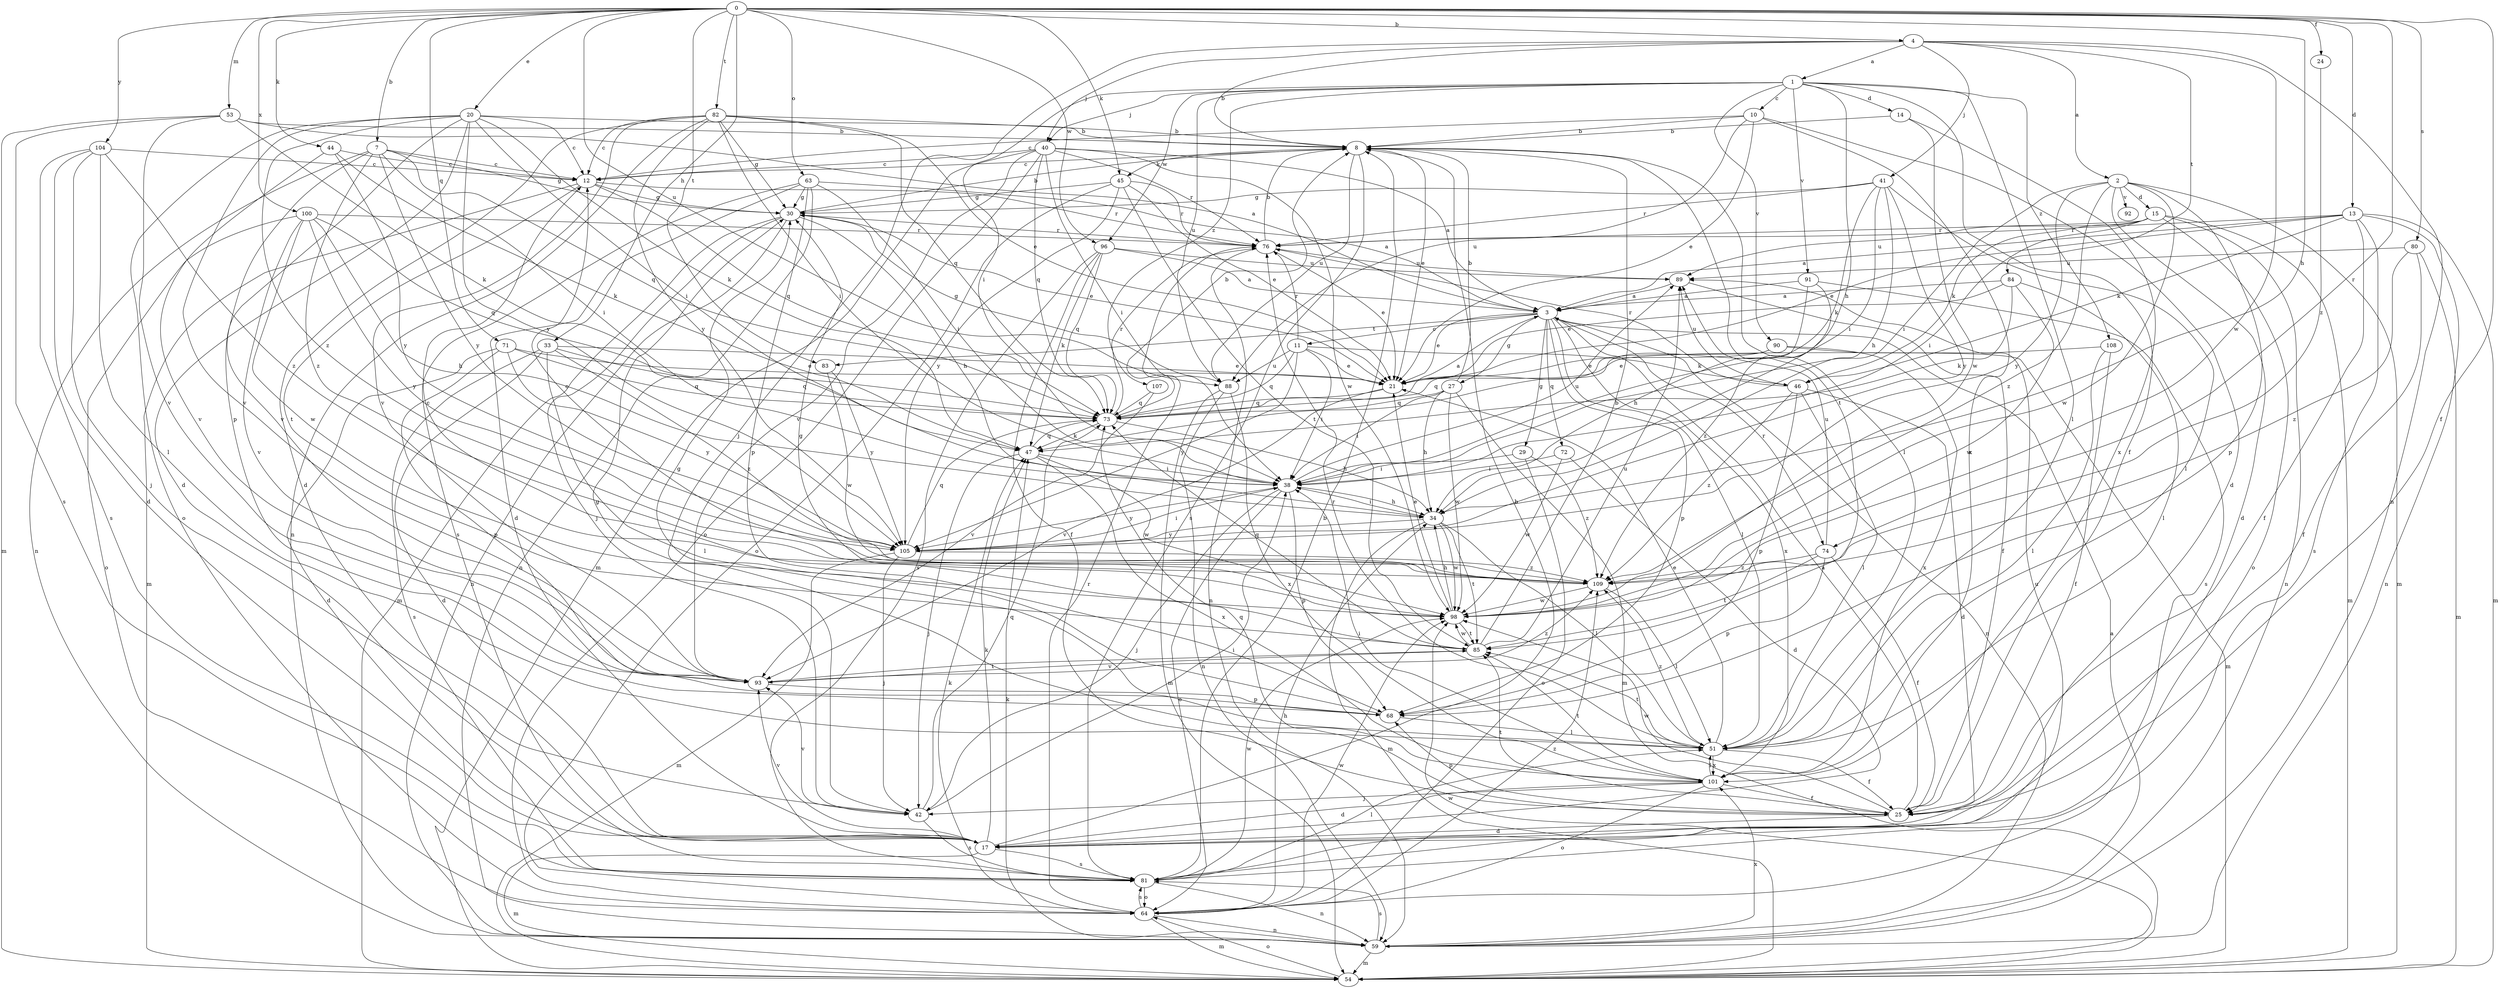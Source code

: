 strict digraph  {
0;
1;
2;
3;
4;
7;
8;
10;
11;
12;
13;
14;
15;
17;
20;
21;
24;
25;
27;
29;
30;
33;
34;
38;
40;
41;
42;
44;
45;
46;
47;
51;
53;
54;
59;
63;
64;
68;
71;
72;
73;
74;
76;
80;
81;
82;
83;
84;
85;
88;
89;
90;
91;
92;
93;
96;
98;
100;
101;
104;
105;
107;
108;
109;
0 -> 4  [label=b];
0 -> 7  [label=b];
0 -> 13  [label=d];
0 -> 20  [label=e];
0 -> 24  [label=f];
0 -> 25  [label=f];
0 -> 33  [label=h];
0 -> 34  [label=h];
0 -> 44  [label=k];
0 -> 45  [label=k];
0 -> 53  [label=m];
0 -> 63  [label=o];
0 -> 71  [label=q];
0 -> 74  [label=r];
0 -> 80  [label=s];
0 -> 82  [label=t];
0 -> 83  [label=t];
0 -> 88  [label=u];
0 -> 96  [label=w];
0 -> 100  [label=x];
0 -> 104  [label=y];
1 -> 10  [label=c];
1 -> 14  [label=d];
1 -> 25  [label=f];
1 -> 34  [label=h];
1 -> 38  [label=i];
1 -> 40  [label=j];
1 -> 51  [label=l];
1 -> 88  [label=u];
1 -> 90  [label=v];
1 -> 91  [label=v];
1 -> 96  [label=w];
1 -> 107  [label=z];
1 -> 108  [label=z];
2 -> 15  [label=d];
2 -> 17  [label=d];
2 -> 38  [label=i];
2 -> 54  [label=m];
2 -> 68  [label=p];
2 -> 92  [label=v];
2 -> 98  [label=w];
2 -> 105  [label=y];
2 -> 109  [label=z];
3 -> 11  [label=c];
3 -> 21  [label=e];
3 -> 27  [label=g];
3 -> 29  [label=g];
3 -> 51  [label=l];
3 -> 59  [label=n];
3 -> 68  [label=p];
3 -> 72  [label=q];
3 -> 74  [label=r];
3 -> 83  [label=t];
3 -> 101  [label=x];
4 -> 1  [label=a];
4 -> 2  [label=a];
4 -> 8  [label=b];
4 -> 40  [label=j];
4 -> 41  [label=j];
4 -> 42  [label=j];
4 -> 59  [label=n];
4 -> 84  [label=t];
4 -> 98  [label=w];
7 -> 12  [label=c];
7 -> 30  [label=g];
7 -> 38  [label=i];
7 -> 59  [label=n];
7 -> 73  [label=q];
7 -> 93  [label=v];
7 -> 105  [label=y];
7 -> 109  [label=z];
8 -> 12  [label=c];
8 -> 21  [label=e];
8 -> 45  [label=k];
8 -> 51  [label=l];
8 -> 81  [label=s];
8 -> 85  [label=t];
8 -> 88  [label=u];
10 -> 8  [label=b];
10 -> 12  [label=c];
10 -> 17  [label=d];
10 -> 21  [label=e];
10 -> 88  [label=u];
10 -> 101  [label=x];
11 -> 21  [label=e];
11 -> 38  [label=i];
11 -> 46  [label=k];
11 -> 73  [label=q];
11 -> 76  [label=r];
11 -> 88  [label=u];
11 -> 105  [label=y];
12 -> 30  [label=g];
12 -> 54  [label=m];
12 -> 73  [label=q];
12 -> 76  [label=r];
12 -> 85  [label=t];
13 -> 3  [label=a];
13 -> 21  [label=e];
13 -> 25  [label=f];
13 -> 46  [label=k];
13 -> 54  [label=m];
13 -> 59  [label=n];
13 -> 76  [label=r];
13 -> 81  [label=s];
14 -> 8  [label=b];
14 -> 98  [label=w];
14 -> 101  [label=x];
15 -> 38  [label=i];
15 -> 46  [label=k];
15 -> 54  [label=m];
15 -> 59  [label=n];
15 -> 64  [label=o];
15 -> 76  [label=r];
15 -> 89  [label=u];
17 -> 8  [label=b];
17 -> 47  [label=k];
17 -> 54  [label=m];
17 -> 81  [label=s];
17 -> 93  [label=v];
20 -> 8  [label=b];
20 -> 12  [label=c];
20 -> 17  [label=d];
20 -> 38  [label=i];
20 -> 47  [label=k];
20 -> 64  [label=o];
20 -> 68  [label=p];
20 -> 93  [label=v];
20 -> 105  [label=y];
20 -> 109  [label=z];
21 -> 73  [label=q];
21 -> 93  [label=v];
24 -> 109  [label=z];
25 -> 3  [label=a];
25 -> 17  [label=d];
25 -> 68  [label=p];
25 -> 73  [label=q];
25 -> 85  [label=t];
25 -> 98  [label=w];
27 -> 8  [label=b];
27 -> 34  [label=h];
27 -> 38  [label=i];
27 -> 54  [label=m];
27 -> 73  [label=q];
27 -> 98  [label=w];
29 -> 38  [label=i];
29 -> 64  [label=o];
29 -> 109  [label=z];
30 -> 8  [label=b];
30 -> 21  [label=e];
30 -> 34  [label=h];
30 -> 42  [label=j];
30 -> 54  [label=m];
30 -> 59  [label=n];
30 -> 76  [label=r];
33 -> 17  [label=d];
33 -> 21  [label=e];
33 -> 51  [label=l];
33 -> 73  [label=q];
33 -> 81  [label=s];
33 -> 109  [label=z];
34 -> 38  [label=i];
34 -> 51  [label=l];
34 -> 54  [label=m];
34 -> 85  [label=t];
34 -> 98  [label=w];
34 -> 105  [label=y];
38 -> 34  [label=h];
38 -> 42  [label=j];
38 -> 64  [label=o];
38 -> 68  [label=p];
38 -> 89  [label=u];
38 -> 105  [label=y];
40 -> 3  [label=a];
40 -> 12  [label=c];
40 -> 38  [label=i];
40 -> 54  [label=m];
40 -> 64  [label=o];
40 -> 73  [label=q];
40 -> 76  [label=r];
40 -> 93  [label=v];
40 -> 98  [label=w];
41 -> 30  [label=g];
41 -> 34  [label=h];
41 -> 38  [label=i];
41 -> 47  [label=k];
41 -> 51  [label=l];
41 -> 76  [label=r];
41 -> 105  [label=y];
42 -> 38  [label=i];
42 -> 73  [label=q];
42 -> 81  [label=s];
42 -> 93  [label=v];
44 -> 12  [label=c];
44 -> 47  [label=k];
44 -> 93  [label=v];
44 -> 105  [label=y];
45 -> 21  [label=e];
45 -> 30  [label=g];
45 -> 64  [label=o];
45 -> 76  [label=r];
45 -> 85  [label=t];
45 -> 105  [label=y];
46 -> 17  [label=d];
46 -> 51  [label=l];
46 -> 68  [label=p];
46 -> 76  [label=r];
46 -> 89  [label=u];
46 -> 109  [label=z];
47 -> 38  [label=i];
47 -> 42  [label=j];
47 -> 73  [label=q];
47 -> 98  [label=w];
47 -> 101  [label=x];
51 -> 21  [label=e];
51 -> 25  [label=f];
51 -> 76  [label=r];
51 -> 85  [label=t];
51 -> 101  [label=x];
51 -> 109  [label=z];
53 -> 3  [label=a];
53 -> 8  [label=b];
53 -> 47  [label=k];
53 -> 54  [label=m];
53 -> 81  [label=s];
53 -> 93  [label=v];
54 -> 64  [label=o];
54 -> 98  [label=w];
59 -> 3  [label=a];
59 -> 47  [label=k];
59 -> 54  [label=m];
59 -> 81  [label=s];
59 -> 101  [label=x];
63 -> 3  [label=a];
63 -> 17  [label=d];
63 -> 30  [label=g];
63 -> 38  [label=i];
63 -> 59  [label=n];
63 -> 68  [label=p];
63 -> 81  [label=s];
64 -> 34  [label=h];
64 -> 47  [label=k];
64 -> 54  [label=m];
64 -> 59  [label=n];
64 -> 76  [label=r];
64 -> 81  [label=s];
64 -> 98  [label=w];
64 -> 109  [label=z];
68 -> 30  [label=g];
68 -> 51  [label=l];
71 -> 17  [label=d];
71 -> 21  [label=e];
71 -> 68  [label=p];
71 -> 73  [label=q];
71 -> 105  [label=y];
72 -> 17  [label=d];
72 -> 38  [label=i];
72 -> 98  [label=w];
73 -> 3  [label=a];
73 -> 8  [label=b];
73 -> 34  [label=h];
73 -> 47  [label=k];
73 -> 76  [label=r];
74 -> 25  [label=f];
74 -> 68  [label=p];
74 -> 85  [label=t];
74 -> 89  [label=u];
74 -> 109  [label=z];
76 -> 8  [label=b];
76 -> 21  [label=e];
76 -> 59  [label=n];
76 -> 89  [label=u];
80 -> 25  [label=f];
80 -> 54  [label=m];
80 -> 89  [label=u];
80 -> 109  [label=z];
81 -> 8  [label=b];
81 -> 51  [label=l];
81 -> 59  [label=n];
81 -> 64  [label=o];
81 -> 89  [label=u];
81 -> 98  [label=w];
82 -> 8  [label=b];
82 -> 12  [label=c];
82 -> 17  [label=d];
82 -> 21  [label=e];
82 -> 30  [label=g];
82 -> 38  [label=i];
82 -> 59  [label=n];
82 -> 73  [label=q];
82 -> 93  [label=v];
82 -> 105  [label=y];
83 -> 98  [label=w];
83 -> 105  [label=y];
84 -> 3  [label=a];
84 -> 21  [label=e];
84 -> 47  [label=k];
84 -> 51  [label=l];
84 -> 98  [label=w];
85 -> 8  [label=b];
85 -> 30  [label=g];
85 -> 73  [label=q];
85 -> 89  [label=u];
85 -> 93  [label=v];
85 -> 98  [label=w];
88 -> 30  [label=g];
88 -> 54  [label=m];
88 -> 59  [label=n];
88 -> 101  [label=x];
89 -> 3  [label=a];
89 -> 25  [label=f];
90 -> 21  [label=e];
90 -> 54  [label=m];
90 -> 73  [label=q];
90 -> 101  [label=x];
91 -> 3  [label=a];
91 -> 34  [label=h];
91 -> 81  [label=s];
91 -> 109  [label=z];
93 -> 68  [label=p];
93 -> 85  [label=t];
93 -> 109  [label=z];
96 -> 3  [label=a];
96 -> 25  [label=f];
96 -> 47  [label=k];
96 -> 73  [label=q];
96 -> 81  [label=s];
96 -> 89  [label=u];
98 -> 12  [label=c];
98 -> 21  [label=e];
98 -> 34  [label=h];
98 -> 85  [label=t];
100 -> 34  [label=h];
100 -> 64  [label=o];
100 -> 73  [label=q];
100 -> 76  [label=r];
100 -> 93  [label=v];
100 -> 98  [label=w];
100 -> 105  [label=y];
101 -> 17  [label=d];
101 -> 25  [label=f];
101 -> 30  [label=g];
101 -> 38  [label=i];
101 -> 42  [label=j];
101 -> 51  [label=l];
101 -> 64  [label=o];
101 -> 85  [label=t];
104 -> 12  [label=c];
104 -> 17  [label=d];
104 -> 42  [label=j];
104 -> 51  [label=l];
104 -> 81  [label=s];
104 -> 109  [label=z];
105 -> 38  [label=i];
105 -> 42  [label=j];
105 -> 54  [label=m];
105 -> 73  [label=q];
105 -> 109  [label=z];
107 -> 73  [label=q];
107 -> 93  [label=v];
108 -> 21  [label=e];
108 -> 25  [label=f];
108 -> 51  [label=l];
109 -> 12  [label=c];
109 -> 51  [label=l];
109 -> 98  [label=w];
}
